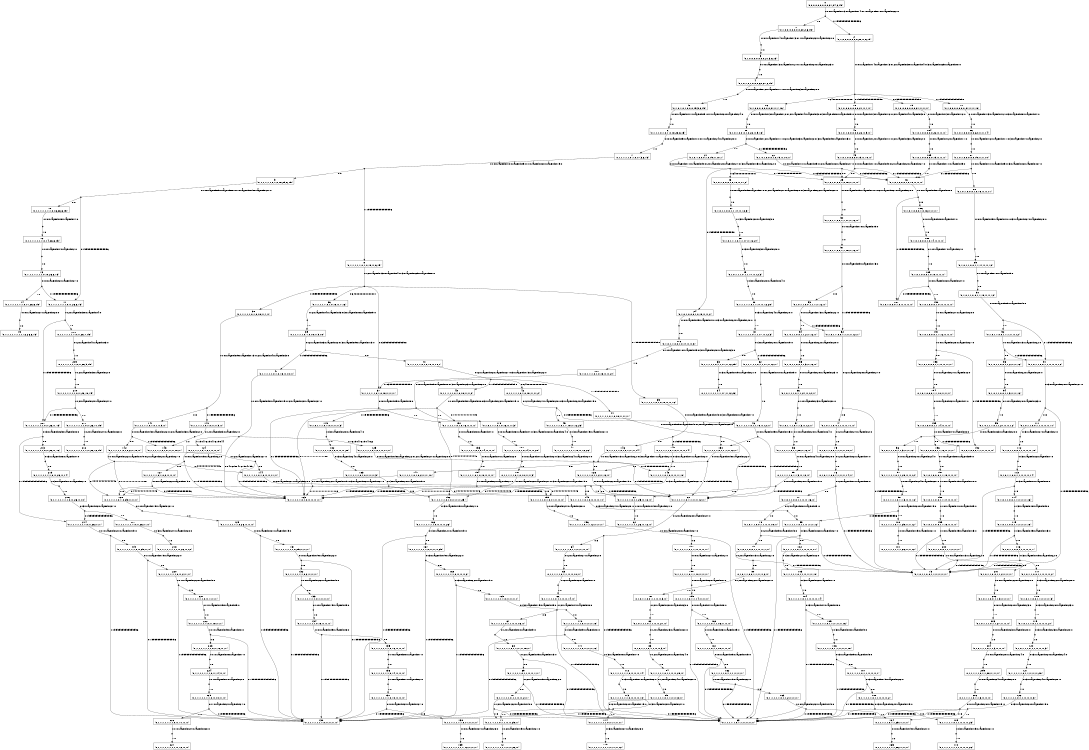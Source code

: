 digraph MDP {
size="8,5"
node [shape=box];
0 -> n0_0 [ arrowhead=none,label="0:r0_WayPoint13_WayPoint14.0r1_WayPoint18_WayPoint22.0" ];
n0_0 [ shape=point,width=0.1,height=0.1,label="" ];
n0_0 -> 1 [ label="0.8" ];
n0_0 -> 2 [ label="0.19999999999999996" ];
1 -> n1_0 [ arrowhead=none,label="0:r0_WayPoint14_WayPoint13.0r1_WayPoint22_WayPoint20.0" ];
n1_0 [ shape=point,width=0.1,height=0.1,label="" ];
n1_0 -> 3 [ label="1.0" ];
2 -> n2_0 [ arrowhead=none,label="0:r0_WayPoint14_WayPoint13.0r2_WayPoint30_WayPoint4.0r3_WayPoint25_WayPoint8.0" ];
n2_0 [ shape=point,width=0.1,height=0.1,label="" ];
n2_0 -> 16 [ label="0.6400000000000001" ];
n2_0 -> 17 [ label="0.15999999999999998" ];
n2_0 -> 18 [ label="0.15999999999999998" ];
n2_0 -> 19 [ label="0.03999999999999998" ];
3 -> n3_0 [ arrowhead=none,label="0:r0_WayPoint13_WayPoint12.0r1_WayPoint20_WayPoint23.0" ];
n3_0 [ shape=point,width=0.1,height=0.1,label="" ];
n3_0 -> 4 [ label="1.0" ];
4 -> n4_0 [ arrowhead=none,label="0:r0_WayPoint12_WayPoint11.0r1_WayPoint23_WayPoint20.0" ];
n4_0 [ shape=point,width=0.1,height=0.1,label="" ];
n4_0 -> 5 [ label="1.0" ];
5 -> n5_0 [ arrowhead=none,label="0:r0_WayPoint11_WayPoint9.0r1_WayPoint20_WayPoint24.0" ];
n5_0 [ shape=point,width=0.1,height=0.1,label="" ];
n5_0 -> 6 [ label="1.0" ];
6 -> n6_0 [ arrowhead=none,label="0:r0_WayPoint9_WayPoint10.0r1_WayPoint24_WayPoint20.0" ];
n6_0 [ shape=point,width=0.1,height=0.1,label="" ];
n6_0 -> 7 [ label="1.0" ];
7 -> n7_0 [ arrowhead=none,label="0:r0_WayPoint10_WayPoint9.0r1_WayPoint20_WayPoint19.0" ];
n7_0 [ shape=point,width=0.1,height=0.1,label="" ];
n7_0 -> 8 [ label="0.19999999999999996" ];
n7_0 -> 9 [ label="0.8" ];
8 -> n8_0 [ arrowhead=none,label="0:r2_WayPoint30_WayPoint4.0r3_WayPoint25_WayPoint8.0" ];
n8_0 [ shape=point,width=0.1,height=0.1,label="" ];
n8_0 -> 35 [ label="0.15999999999999998" ];
n8_0 -> 36 [ label="0.6400000000000001" ];
n8_0 -> 37 [ label="0.03999999999999998" ];
n8_0 -> 38 [ label="0.15999999999999998" ];
9 -> n9_0 [ arrowhead=none,label="0:r0_WayPoint9_WayPoint8.0r1_WayPoint19_WayPoint21.0" ];
n9_0 [ shape=point,width=0.1,height=0.1,label="" ];
n9_0 -> 10 [ label="0.8" ];
n9_0 -> 11 [ label="0.19999999999999996" ];
10 -> n10_0 [ arrowhead=none,label="0:r0_WayPoint8_WayPoint7.0" ];
n10_0 [ shape=point,width=0.1,height=0.1,label="" ];
n10_0 -> 12 [ label="1.0" ];
11 -> n11_0 [ arrowhead=none,label="0:r2_WayPoint30_WayPoint4.0" ];
n11_0 [ shape=point,width=0.1,height=0.1,label="" ];
n11_0 -> 208 [ label="0.8" ];
n11_0 -> 207 [ label="0.19999999999999996" ];
12 -> n12_0 [ arrowhead=none,label="0:r0_WayPoint7_WayPoint2.0" ];
n12_0 [ shape=point,width=0.1,height=0.1,label="" ];
n12_0 -> 13 [ label="1.0" ];
13 -> n13_0 [ arrowhead=none,label="0:r0_WayPoint2_WayPoint27.0" ];
n13_0 [ shape=point,width=0.1,height=0.1,label="" ];
n13_0 -> 11 [ label="0.19999999999999996" ];
n13_0 -> 14 [ label="0.8" ];
14 -> n14_0 [ arrowhead=none,label="0:r0_WayPoint27_WayPoint28.0" ];
n14_0 [ shape=point,width=0.1,height=0.1,label="" ];
n14_0 -> 15 [ label="1.0" ];
16 -> n16_0 [ arrowhead=none,label="0:r0_WayPoint13_WayPoint12.0r2_WayPoint4_WayPoint3.0r3_WayPoint8_WayPoint9.0" ];
n16_0 [ shape=point,width=0.1,height=0.1,label="" ];
n16_0 -> 20 [ label="1.0" ];
17 -> n17_0 [ arrowhead=none,label="0:r0_WayPoint13_WayPoint12.0r3_WayPoint8_WayPoint7.0" ];
n17_0 [ shape=point,width=0.1,height=0.1,label="" ];
n17_0 -> 86 [ label="1.0" ];
18 -> n18_0 [ arrowhead=none,label="0:r0_WayPoint13_WayPoint12.0r2_WayPoint4_WayPoint3.0" ];
n18_0 [ shape=point,width=0.1,height=0.1,label="" ];
n18_0 -> 48 [ label="1.0" ];
19 -> n19_0 [ arrowhead=none,label="0:r0_WayPoint13_WayPoint12.0" ];
n19_0 [ shape=point,width=0.1,height=0.1,label="" ];
n19_0 -> 184 [ label="1.0" ];
20 -> n20_0 [ arrowhead=none,label="0:r0_WayPoint12_WayPoint11.0r2_WayPoint3_WayPoint2.0r3_WayPoint9_WayPoint15.0" ];
n20_0 [ shape=point,width=0.1,height=0.1,label="" ];
n20_0 -> 21 [ label="0.8" ];
n20_0 -> 22 [ label="0.19999999999999996" ];
21 -> n21_0 [ arrowhead=none,label="0:r0_WayPoint11_WayPoint9.0r2_WayPoint2_WayPoint27.0r3_WayPoint15_WayPoint22.0" ];
n21_0 [ shape=point,width=0.1,height=0.1,label="" ];
n21_0 -> 23 [ label="0.6400000000000001" ];
n21_0 -> 24 [ label="0.15999999999999998" ];
n21_0 -> 25 [ label="0.15999999999999998" ];
n21_0 -> 26 [ label="0.03999999999999998" ];
22 -> n22_0 [ arrowhead=none,label="0:r0_WayPoint11_WayPoint9.0r2_WayPoint2_WayPoint27.0" ];
n22_0 [ shape=point,width=0.1,height=0.1,label="" ];
n22_0 -> 25 [ label="0.8" ];
n22_0 -> 26 [ label="0.19999999999999996" ];
23 -> n23_0 [ arrowhead=none,label="0:r0_WayPoint9_WayPoint10.0r2_WayPoint27_WayPoint28.0r3_WayPoint22_WayPoint20.0" ];
n23_0 [ shape=point,width=0.1,height=0.1,label="" ];
n23_0 -> 27 [ label="1.0" ];
24 -> n24_0 [ arrowhead=none,label="0:r0_WayPoint9_WayPoint10.0r3_WayPoint22_WayPoint20.0" ];
n24_0 [ shape=point,width=0.1,height=0.1,label="" ];
n24_0 -> 176 [ label="1.0" ];
25 -> n25_0 [ arrowhead=none,label="0:r0_WayPoint9_WayPoint10.0r2_WayPoint27_WayPoint28.0" ];
n25_0 [ shape=point,width=0.1,height=0.1,label="" ];
n25_0 -> 50 [ label="1.0" ];
26 -> n26_0 [ arrowhead=none,label="0:r0_WayPoint9_WayPoint8.0" ];
n26_0 [ shape=point,width=0.1,height=0.1,label="" ];
n26_0 -> 186 [ label="0.8" ];
n26_0 -> 187 [ label="0.19999999999999996" ];
27 -> n27_0 [ arrowhead=none,label="0:r3_WayPoint20_WayPoint23.0" ];
n27_0 [ shape=point,width=0.1,height=0.1,label="" ];
n27_0 -> 28 [ label="1.0" ];
28 -> n28_0 [ arrowhead=none,label="0:r3_WayPoint23_WayPoint20.0" ];
n28_0 [ shape=point,width=0.1,height=0.1,label="" ];
n28_0 -> 29 [ label="1.0" ];
29 -> n29_0 [ arrowhead=none,label="0:r3_WayPoint20_WayPoint24.0" ];
n29_0 [ shape=point,width=0.1,height=0.1,label="" ];
n29_0 -> 30 [ label="1.0" ];
30 -> n30_0 [ arrowhead=none,label="0:r3_WayPoint24_WayPoint20.0" ];
n30_0 [ shape=point,width=0.1,height=0.1,label="" ];
n30_0 -> 31 [ label="1.0" ];
31 -> n31_0 [ arrowhead=none,label="0:r3_WayPoint20_WayPoint19.0" ];
n31_0 [ shape=point,width=0.1,height=0.1,label="" ];
n31_0 -> 32 [ label="0.19999999999999996" ];
n31_0 -> 33 [ label="0.8" ];
32 -> n32_0 [ arrowhead=none,label="0:r0_WayPoint10_WayPoint9.0" ];
n32_0 [ shape=point,width=0.1,height=0.1,label="" ];
n32_0 -> 46 [ label="1.0" ];
33 -> n33_0 [ arrowhead=none,label="0:r3_WayPoint19_WayPoint21.0" ];
n33_0 [ shape=point,width=0.1,height=0.1,label="" ];
n33_0 -> 34 [ label="1.0" ];
35 -> n35_0 [ arrowhead=none,label="0:r0_WayPoint9_WayPoint15.0r3_WayPoint8_WayPoint7.0" ];
n35_0 [ shape=point,width=0.1,height=0.1,label="" ];
n35_0 -> 145 [ label="0.19999999999999996" ];
n35_0 -> 146 [ label="0.8" ];
36 -> n36_0 [ arrowhead=none,label="0:r2_WayPoint4_WayPoint3.0r3_WayPoint8_WayPoint9.0" ];
n36_0 [ shape=point,width=0.1,height=0.1,label="" ];
n36_0 -> 39 [ label="1.0" ];
37 -> n37_0 [ arrowhead=none,label="0:r0_WayPoint9_WayPoint8.0" ];
n37_0 [ shape=point,width=0.1,height=0.1,label="" ];
n37_0 -> 151 [ label="0.8" ];
n37_0 -> 123 [ label="0.19999999999999996" ];
38 -> n38_0 [ arrowhead=none,label="0:r0_WayPoint9_WayPoint15.0r2_WayPoint4_WayPoint3.0" ];
n38_0 [ shape=point,width=0.1,height=0.1,label="" ];
n38_0 -> 140 [ label="0.19999999999999996" ];
n38_0 -> 141 [ label="0.8" ];
39 -> n39_0 [ arrowhead=none,label="0:r2_WayPoint3_WayPoint2.0r3_WayPoint9_WayPoint15.0" ];
n39_0 [ shape=point,width=0.1,height=0.1,label="" ];
n39_0 -> 40 [ label="0.8" ];
n39_0 -> 41 [ label="0.19999999999999996" ];
40 -> n40_0 [ arrowhead=none,label="0:r2_WayPoint2_WayPoint27.0r3_WayPoint15_WayPoint22.0" ];
n40_0 [ shape=point,width=0.1,height=0.1,label="" ];
n40_0 -> 37 [ label="0.03999999999999998" ];
n40_0 -> 42 [ label="0.6400000000000001" ];
n40_0 -> 43 [ label="0.15999999999999998" ];
n40_0 -> 44 [ label="0.15999999999999998" ];
41 -> n41_0 [ arrowhead=none,label="0:r0_WayPoint9_WayPoint15.0r2_WayPoint2_WayPoint27.0" ];
n41_0 [ shape=point,width=0.1,height=0.1,label="" ];
n41_0 -> 123 [ label="0.04761904761904759" ];
n41_0 -> 124 [ label="0.19047619047619044" ];
n41_0 -> 125 [ label="0.761904761904762" ];
42 -> n42_0 [ arrowhead=none,label="0:r2_WayPoint27_WayPoint28.0r3_WayPoint22_WayPoint19.0" ];
n42_0 [ shape=point,width=0.1,height=0.1,label="" ];
n42_0 -> 45 [ label="0.8" ];
n42_0 -> 46 [ label="0.19999999999999996" ];
43 -> n43_0 [ arrowhead=none,label="0:r0_WayPoint9_WayPoint8.0r3_WayPoint22_WayPoint19.0" ];
n43_0 [ shape=point,width=0.1,height=0.1,label="" ];
n43_0 -> 151 [ label="0.4444444444444445" ];
n43_0 -> 152 [ label="0.4444444444444445" ];
n43_0 -> 123 [ label="0.11111111111111108" ];
44 -> n44_0 [ arrowhead=none,label="0:r0_WayPoint9_WayPoint15.0r2_WayPoint27_WayPoint28.0" ];
n44_0 [ shape=point,width=0.1,height=0.1,label="" ];
n44_0 -> 150 [ label="0.8" ];
n44_0 -> 60 [ label="0.19999999999999996" ];
45 -> n45_0 [ arrowhead=none,label="0:r3_WayPoint19_WayPoint21.0" ];
n45_0 [ shape=point,width=0.1,height=0.1,label="" ];
n45_0 -> 47 [ label="1.0" ];
46 -> n46_0 [ arrowhead=none,label="0:r0_WayPoint9_WayPoint15.0" ];
n46_0 [ shape=point,width=0.1,height=0.1,label="" ];
n46_0 -> 150 [ label="0.8" ];
n46_0 -> 60 [ label="0.19999999999999996" ];
48 -> n48_0 [ arrowhead=none,label="0:r0_WayPoint12_WayPoint11.0r2_WayPoint3_WayPoint2.0" ];
n48_0 [ shape=point,width=0.1,height=0.1,label="" ];
n48_0 -> 49 [ label="1.0" ];
49 -> n49_0 [ arrowhead=none,label="0:r0_WayPoint11_WayPoint9.0r2_WayPoint2_WayPoint27.0" ];
n49_0 [ shape=point,width=0.1,height=0.1,label="" ];
n49_0 -> 25 [ label="0.8" ];
n49_0 -> 26 [ label="0.19999999999999996" ];
50 -> n50_0 [ arrowhead=none,label="0:r0_WayPoint10_WayPoint9.0" ];
n50_0 [ shape=point,width=0.1,height=0.1,label="" ];
n50_0 -> 51 [ label="1.0" ];
51 -> n51_0 [ arrowhead=none,label="0:r0_WayPoint9_WayPoint15.0" ];
n51_0 [ shape=point,width=0.1,height=0.1,label="" ];
n51_0 -> 52 [ label="0.19999999999999996" ];
n51_0 -> 53 [ label="0.8" ];
52 -> n52_0 [ arrowhead=none,label="0:r2_WayPoint28_WayPoint27.0" ];
n52_0 [ shape=point,width=0.1,height=0.1,label="" ];
n52_0 -> 73 [ label="0.19999999999999996" ];
n52_0 -> 74 [ label="0.8" ];
53 -> n53_0 [ arrowhead=none,label="0:r0_WayPoint15_WayPoint22.0" ];
n53_0 [ shape=point,width=0.1,height=0.1,label="" ];
n53_0 -> 52 [ label="0.19999999999999996" ];
n53_0 -> 54 [ label="0.8" ];
54 -> n54_0 [ arrowhead=none,label="0:r0_WayPoint22_WayPoint20.0" ];
n54_0 [ shape=point,width=0.1,height=0.1,label="" ];
n54_0 -> 55 [ label="1.0" ];
55 -> n55_0 [ arrowhead=none,label="0:r0_WayPoint20_WayPoint23.0" ];
n55_0 [ shape=point,width=0.1,height=0.1,label="" ];
n55_0 -> 56 [ label="1.0" ];
56 -> n56_0 [ arrowhead=none,label="0:r0_WayPoint23_WayPoint20.0" ];
n56_0 [ shape=point,width=0.1,height=0.1,label="" ];
n56_0 -> 57 [ label="1.0" ];
57 -> n57_0 [ arrowhead=none,label="0:r0_WayPoint20_WayPoint24.0" ];
n57_0 [ shape=point,width=0.1,height=0.1,label="" ];
n57_0 -> 58 [ label="1.0" ];
58 -> n58_0 [ arrowhead=none,label="0:r0_WayPoint24_WayPoint20.0" ];
n58_0 [ shape=point,width=0.1,height=0.1,label="" ];
n58_0 -> 59 [ label="1.0" ];
59 -> n59_0 [ arrowhead=none,label="0:r0_WayPoint20_WayPoint19.0" ];
n59_0 [ shape=point,width=0.1,height=0.1,label="" ];
n59_0 -> 60 [ label="0.19999999999999996" ];
n59_0 -> 61 [ label="0.8" ];
60 -> n60_0 [ arrowhead=none,label="0:r2_WayPoint28_WayPoint27.0" ];
n60_0 [ shape=point,width=0.1,height=0.1,label="" ];
n60_0 -> 64 [ label="0.8" ];
n60_0 -> 63 [ label="0.19999999999999996" ];
61 -> n61_0 [ arrowhead=none,label="0:r0_WayPoint19_WayPoint21.0" ];
n61_0 [ shape=point,width=0.1,height=0.1,label="" ];
n61_0 -> 62 [ label="1.0" ];
64 -> n64_0 [ arrowhead=none,label="0:r2_WayPoint27_WayPoint2.0" ];
n64_0 [ shape=point,width=0.1,height=0.1,label="" ];
n64_0 -> 65 [ label="1.0" ];
65 -> n65_0 [ arrowhead=none,label="0:r2_WayPoint2_WayPoint7.0" ];
n65_0 [ shape=point,width=0.1,height=0.1,label="" ];
n65_0 -> 66 [ label="1.0" ];
66 -> n66_0 [ arrowhead=none,label="0:r2_WayPoint7_WayPoint8.0" ];
n66_0 [ shape=point,width=0.1,height=0.1,label="" ];
n66_0 -> 67 [ label="0.8" ];
n66_0 -> 63 [ label="0.19999999999999996" ];
67 -> n67_0 [ arrowhead=none,label="0:r2_WayPoint8_WayPoint9.0" ];
n67_0 [ shape=point,width=0.1,height=0.1,label="" ];
n67_0 -> 68 [ label="1.0" ];
68 -> n68_0 [ arrowhead=none,label="0:r2_WayPoint9_WayPoint15.0" ];
n68_0 [ shape=point,width=0.1,height=0.1,label="" ];
n68_0 -> 69 [ label="0.8" ];
n68_0 -> 63 [ label="0.19999999999999996" ];
69 -> n69_0 [ arrowhead=none,label="0:r2_WayPoint15_WayPoint22.0" ];
n69_0 [ shape=point,width=0.1,height=0.1,label="" ];
n69_0 -> 70 [ label="0.8" ];
n69_0 -> 63 [ label="0.19999999999999996" ];
70 -> n70_0 [ arrowhead=none,label="0:r2_WayPoint22_WayPoint19.0" ];
n70_0 [ shape=point,width=0.1,height=0.1,label="" ];
n70_0 -> 71 [ label="0.8" ];
n70_0 -> 63 [ label="0.19999999999999996" ];
71 -> n71_0 [ arrowhead=none,label="0:r2_WayPoint19_WayPoint21.0" ];
n71_0 [ shape=point,width=0.1,height=0.1,label="" ];
n71_0 -> 72 [ label="1.0" ];
74 -> n74_0 [ arrowhead=none,label="0:r2_WayPoint27_WayPoint2.0" ];
n74_0 [ shape=point,width=0.1,height=0.1,label="" ];
n74_0 -> 75 [ label="1.0" ];
75 -> n75_0 [ arrowhead=none,label="0:r2_WayPoint2_WayPoint7.0" ];
n75_0 [ shape=point,width=0.1,height=0.1,label="" ];
n75_0 -> 76 [ label="1.0" ];
76 -> n76_0 [ arrowhead=none,label="0:r2_WayPoint7_WayPoint8.0" ];
n76_0 [ shape=point,width=0.1,height=0.1,label="" ];
n76_0 -> 73 [ label="0.19999999999999996" ];
n76_0 -> 77 [ label="0.8" ];
77 -> n77_0 [ arrowhead=none,label="0:r2_WayPoint8_WayPoint9.0" ];
n77_0 [ shape=point,width=0.1,height=0.1,label="" ];
n77_0 -> 78 [ label="1.0" ];
78 -> n78_0 [ arrowhead=none,label="0:r2_WayPoint9_WayPoint15.0" ];
n78_0 [ shape=point,width=0.1,height=0.1,label="" ];
n78_0 -> 73 [ label="0.19999999999999996" ];
n78_0 -> 79 [ label="0.8" ];
79 -> n79_0 [ arrowhead=none,label="0:r2_WayPoint15_WayPoint22.0" ];
n79_0 [ shape=point,width=0.1,height=0.1,label="" ];
n79_0 -> 80 [ label="0.8" ];
n79_0 -> 73 [ label="0.19999999999999996" ];
80 -> n80_0 [ arrowhead=none,label="0:r2_WayPoint22_WayPoint20.0" ];
n80_0 [ shape=point,width=0.1,height=0.1,label="" ];
n80_0 -> 81 [ label="1.0" ];
81 -> n81_0 [ arrowhead=none,label="0:r2_WayPoint20_WayPoint23.0" ];
n81_0 [ shape=point,width=0.1,height=0.1,label="" ];
n81_0 -> 82 [ label="1.0" ];
82 -> n82_0 [ arrowhead=none,label="0:r2_WayPoint23_WayPoint20.0" ];
n82_0 [ shape=point,width=0.1,height=0.1,label="" ];
n82_0 -> 83 [ label="1.0" ];
83 -> n83_0 [ arrowhead=none,label="0:r2_WayPoint20_WayPoint24.0" ];
n83_0 [ shape=point,width=0.1,height=0.1,label="" ];
n83_0 -> 84 [ label="1.0" ];
84 -> n84_0 [ arrowhead=none,label="0:r2_WayPoint24_WayPoint20.0" ];
n84_0 [ shape=point,width=0.1,height=0.1,label="" ];
n84_0 -> 85 [ label="1.0" ];
85 -> n85_0 [ arrowhead=none,label="0:r2_WayPoint20_WayPoint19.0" ];
n85_0 [ shape=point,width=0.1,height=0.1,label="" ];
n85_0 -> 71 [ label="0.8" ];
n85_0 -> 63 [ label="0.19999999999999996" ];
86 -> n86_0 [ arrowhead=none,label="0:r0_WayPoint12_WayPoint11.0r3_WayPoint7_WayPoint2.0" ];
n86_0 [ shape=point,width=0.1,height=0.1,label="" ];
n86_0 -> 87 [ label="1.0" ];
87 -> n87_0 [ arrowhead=none,label="0:r0_WayPoint11_WayPoint9.0r3_WayPoint2_WayPoint27.0" ];
n87_0 [ shape=point,width=0.1,height=0.1,label="" ];
n87_0 -> 88 [ label="0.8" ];
n87_0 -> 26 [ label="0.19999999999999996" ];
88 -> n88_0 [ arrowhead=none,label="0:r0_WayPoint9_WayPoint10.0r3_WayPoint27_WayPoint28.0" ];
n88_0 [ shape=point,width=0.1,height=0.1,label="" ];
n88_0 -> 89 [ label="1.0" ];
89 -> n89_0 [ arrowhead=none,label="0:r0_WayPoint10_WayPoint9.0" ];
n89_0 [ shape=point,width=0.1,height=0.1,label="" ];
n89_0 -> 90 [ label="1.0" ];
90 -> n90_0 [ arrowhead=none,label="0:r0_WayPoint9_WayPoint15.0" ];
n90_0 [ shape=point,width=0.1,height=0.1,label="" ];
n90_0 -> 91 [ label="0.19999999999999996" ];
n90_0 -> 92 [ label="0.8" ];
91 -> n91_0 [ arrowhead=none,label="0:r3_WayPoint28_WayPoint27.0" ];
n91_0 [ shape=point,width=0.1,height=0.1,label="" ];
n91_0 -> 73 [ label="0.19999999999999996" ];
n91_0 -> 111 [ label="0.8" ];
92 -> n92_0 [ arrowhead=none,label="0:r0_WayPoint15_WayPoint22.0" ];
n92_0 [ shape=point,width=0.1,height=0.1,label="" ];
n92_0 -> 91 [ label="0.19999999999999996" ];
n92_0 -> 93 [ label="0.8" ];
93 -> n93_0 [ arrowhead=none,label="0:r0_WayPoint22_WayPoint20.0" ];
n93_0 [ shape=point,width=0.1,height=0.1,label="" ];
n93_0 -> 94 [ label="1.0" ];
94 -> n94_0 [ arrowhead=none,label="0:r0_WayPoint20_WayPoint23.0" ];
n94_0 [ shape=point,width=0.1,height=0.1,label="" ];
n94_0 -> 95 [ label="1.0" ];
95 -> n95_0 [ arrowhead=none,label="0:r0_WayPoint23_WayPoint20.0" ];
n95_0 [ shape=point,width=0.1,height=0.1,label="" ];
n95_0 -> 96 [ label="1.0" ];
96 -> n96_0 [ arrowhead=none,label="0:r0_WayPoint20_WayPoint24.0" ];
n96_0 [ shape=point,width=0.1,height=0.1,label="" ];
n96_0 -> 97 [ label="1.0" ];
97 -> n97_0 [ arrowhead=none,label="0:r0_WayPoint24_WayPoint20.0" ];
n97_0 [ shape=point,width=0.1,height=0.1,label="" ];
n97_0 -> 98 [ label="1.0" ];
98 -> n98_0 [ arrowhead=none,label="0:r0_WayPoint20_WayPoint19.0" ];
n98_0 [ shape=point,width=0.1,height=0.1,label="" ];
n98_0 -> 99 [ label="0.19999999999999996" ];
n98_0 -> 100 [ label="0.8" ];
99 -> n99_0 [ arrowhead=none,label="0:r3_WayPoint28_WayPoint27.0" ];
n99_0 [ shape=point,width=0.1,height=0.1,label="" ];
n99_0 -> 102 [ label="0.8" ];
n99_0 -> 63 [ label="0.19999999999999996" ];
100 -> n100_0 [ arrowhead=none,label="0:r0_WayPoint19_WayPoint21.0" ];
n100_0 [ shape=point,width=0.1,height=0.1,label="" ];
n100_0 -> 101 [ label="1.0" ];
102 -> n102_0 [ arrowhead=none,label="0:r3_WayPoint27_WayPoint2.0" ];
n102_0 [ shape=point,width=0.1,height=0.1,label="" ];
n102_0 -> 103 [ label="1.0" ];
103 -> n103_0 [ arrowhead=none,label="0:r3_WayPoint2_WayPoint7.0" ];
n103_0 [ shape=point,width=0.1,height=0.1,label="" ];
n103_0 -> 104 [ label="1.0" ];
104 -> n104_0 [ arrowhead=none,label="0:r3_WayPoint7_WayPoint8.0" ];
n104_0 [ shape=point,width=0.1,height=0.1,label="" ];
n104_0 -> 105 [ label="0.8" ];
n104_0 -> 63 [ label="0.19999999999999996" ];
105 -> n105_0 [ arrowhead=none,label="0:r3_WayPoint8_WayPoint9.0" ];
n105_0 [ shape=point,width=0.1,height=0.1,label="" ];
n105_0 -> 106 [ label="1.0" ];
106 -> n106_0 [ arrowhead=none,label="0:r3_WayPoint9_WayPoint15.0" ];
n106_0 [ shape=point,width=0.1,height=0.1,label="" ];
n106_0 -> 107 [ label="0.8" ];
n106_0 -> 63 [ label="0.19999999999999996" ];
107 -> n107_0 [ arrowhead=none,label="0:r3_WayPoint15_WayPoint22.0" ];
n107_0 [ shape=point,width=0.1,height=0.1,label="" ];
n107_0 -> 108 [ label="0.8" ];
n107_0 -> 63 [ label="0.19999999999999996" ];
108 -> n108_0 [ arrowhead=none,label="0:r3_WayPoint22_WayPoint19.0" ];
n108_0 [ shape=point,width=0.1,height=0.1,label="" ];
n108_0 -> 109 [ label="0.8" ];
n108_0 -> 63 [ label="0.19999999999999996" ];
109 -> n109_0 [ arrowhead=none,label="0:r3_WayPoint19_WayPoint21.0" ];
n109_0 [ shape=point,width=0.1,height=0.1,label="" ];
n109_0 -> 110 [ label="1.0" ];
111 -> n111_0 [ arrowhead=none,label="0:r3_WayPoint27_WayPoint2.0" ];
n111_0 [ shape=point,width=0.1,height=0.1,label="" ];
n111_0 -> 112 [ label="1.0" ];
112 -> n112_0 [ arrowhead=none,label="0:r3_WayPoint2_WayPoint7.0" ];
n112_0 [ shape=point,width=0.1,height=0.1,label="" ];
n112_0 -> 113 [ label="1.0" ];
113 -> n113_0 [ arrowhead=none,label="0:r3_WayPoint7_WayPoint8.0" ];
n113_0 [ shape=point,width=0.1,height=0.1,label="" ];
n113_0 -> 114 [ label="0.8" ];
n113_0 -> 73 [ label="0.19999999999999996" ];
114 -> n114_0 [ arrowhead=none,label="0:r3_WayPoint8_WayPoint9.0" ];
n114_0 [ shape=point,width=0.1,height=0.1,label="" ];
n114_0 -> 115 [ label="1.0" ];
115 -> n115_0 [ arrowhead=none,label="0:r3_WayPoint9_WayPoint15.0" ];
n115_0 [ shape=point,width=0.1,height=0.1,label="" ];
n115_0 -> 116 [ label="0.8" ];
n115_0 -> 73 [ label="0.19999999999999996" ];
116 -> n116_0 [ arrowhead=none,label="0:r3_WayPoint15_WayPoint22.0" ];
n116_0 [ shape=point,width=0.1,height=0.1,label="" ];
n116_0 -> 117 [ label="0.8" ];
n116_0 -> 73 [ label="0.19999999999999996" ];
117 -> n117_0 [ arrowhead=none,label="0:r3_WayPoint22_WayPoint20.0" ];
n117_0 [ shape=point,width=0.1,height=0.1,label="" ];
n117_0 -> 118 [ label="1.0" ];
118 -> n118_0 [ arrowhead=none,label="0:r3_WayPoint20_WayPoint23.0" ];
n118_0 [ shape=point,width=0.1,height=0.1,label="" ];
n118_0 -> 119 [ label="1.0" ];
119 -> n119_0 [ arrowhead=none,label="0:r3_WayPoint23_WayPoint20.0" ];
n119_0 [ shape=point,width=0.1,height=0.1,label="" ];
n119_0 -> 120 [ label="1.0" ];
120 -> n120_0 [ arrowhead=none,label="0:r3_WayPoint20_WayPoint24.0" ];
n120_0 [ shape=point,width=0.1,height=0.1,label="" ];
n120_0 -> 121 [ label="1.0" ];
121 -> n121_0 [ arrowhead=none,label="0:r3_WayPoint24_WayPoint20.0" ];
n121_0 [ shape=point,width=0.1,height=0.1,label="" ];
n121_0 -> 122 [ label="1.0" ];
122 -> n122_0 [ arrowhead=none,label="0:r3_WayPoint20_WayPoint19.0" ];
n122_0 [ shape=point,width=0.1,height=0.1,label="" ];
n122_0 -> 109 [ label="0.8" ];
n122_0 -> 63 [ label="0.19999999999999996" ];
124 -> n124_0 [ arrowhead=none,label="0:r0_WayPoint15_WayPoint22.0" ];
n124_0 [ shape=point,width=0.1,height=0.1,label="" ];
n124_0 -> 123 [ label="0.19999999999999996" ];
n124_0 -> 127 [ label="0.8" ];
125 -> n125_0 [ arrowhead=none,label="0:r0_WayPoint15_WayPoint22.0r2_WayPoint27_WayPoint28.0" ];
n125_0 [ shape=point,width=0.1,height=0.1,label="" ];
n125_0 -> 60 [ label="0.19999999999999996" ];
n125_0 -> 126 [ label="0.8" ];
126 -> n126_0 [ arrowhead=none,label="0:r0_WayPoint22_WayPoint19.0" ];
n126_0 [ shape=point,width=0.1,height=0.1,label="" ];
n126_0 -> 60 [ label="0.19999999999999996" ];
n126_0 -> 61 [ label="0.8" ];
127 -> n127_0 [ arrowhead=none,label="0:r0_WayPoint22_WayPoint19.0" ];
n127_0 [ shape=point,width=0.1,height=0.1,label="" ];
n127_0 -> 128 [ label="0.8" ];
n127_0 -> 123 [ label="0.19999999999999996" ];
128 -> n128_0 [ arrowhead=none,label="0:r0_WayPoint19_WayPoint21.0" ];
n128_0 [ shape=point,width=0.1,height=0.1,label="" ];
n128_0 -> 129 [ label="1.0" ];
129 -> n129_0 [ arrowhead=none,label="0:r0_WayPoint21_WayPoint19.0" ];
n129_0 [ shape=point,width=0.1,height=0.1,label="" ];
n129_0 -> 130 [ label="0.19999999999999996" ];
n129_0 -> 131 [ label="0.8" ];
131 -> n131_0 [ arrowhead=none,label="0:r0_WayPoint19_WayPoint22.0" ];
n131_0 [ shape=point,width=0.1,height=0.1,label="" ];
n131_0 -> 130 [ label="0.19999999999999996" ];
n131_0 -> 132 [ label="0.8" ];
132 -> n132_0 [ arrowhead=none,label="0:r0_WayPoint22_WayPoint15.0" ];
n132_0 [ shape=point,width=0.1,height=0.1,label="" ];
n132_0 -> 130 [ label="0.19999999999999996" ];
n132_0 -> 133 [ label="0.8" ];
133 -> n133_0 [ arrowhead=none,label="0:r0_WayPoint15_WayPoint9.0" ];
n133_0 [ shape=point,width=0.1,height=0.1,label="" ];
n133_0 -> 134 [ label="1.0" ];
134 -> n134_0 [ arrowhead=none,label="0:r0_WayPoint9_WayPoint8.0" ];
n134_0 [ shape=point,width=0.1,height=0.1,label="" ];
n134_0 -> 130 [ label="0.19999999999999996" ];
n134_0 -> 135 [ label="0.8" ];
135 -> n135_0 [ arrowhead=none,label="0:r0_WayPoint8_WayPoint7.0" ];
n135_0 [ shape=point,width=0.1,height=0.1,label="" ];
n135_0 -> 136 [ label="1.0" ];
136 -> n136_0 [ arrowhead=none,label="0:r0_WayPoint7_WayPoint2.0" ];
n136_0 [ shape=point,width=0.1,height=0.1,label="" ];
n136_0 -> 137 [ label="1.0" ];
137 -> n137_0 [ arrowhead=none,label="0:r0_WayPoint2_WayPoint27.0" ];
n137_0 [ shape=point,width=0.1,height=0.1,label="" ];
n137_0 -> 130 [ label="0.19999999999999996" ];
n137_0 -> 138 [ label="0.8" ];
138 -> n138_0 [ arrowhead=none,label="0:r0_WayPoint27_WayPoint28.0" ];
n138_0 [ shape=point,width=0.1,height=0.1,label="" ];
n138_0 -> 139 [ label="1.0" ];
140 -> n140_0 [ arrowhead=none,label="0:r2_WayPoint3_WayPoint2.0" ];
n140_0 [ shape=point,width=0.1,height=0.1,label="" ];
n140_0 -> 143 [ label="1.0" ];
141 -> n141_0 [ arrowhead=none,label="0:r0_WayPoint15_WayPoint22.0r2_WayPoint3_WayPoint2.0" ];
n141_0 [ shape=point,width=0.1,height=0.1,label="" ];
n141_0 -> 142 [ label="0.8" ];
n141_0 -> 143 [ label="0.19999999999999996" ];
142 -> n142_0 [ arrowhead=none,label="0:r0_WayPoint22_WayPoint19.0r2_WayPoint2_WayPoint27.0" ];
n142_0 [ shape=point,width=0.1,height=0.1,label="" ];
n142_0 -> 128 [ label="0.4444444444444445" ];
n142_0 -> 144 [ label="0.4444444444444445" ];
n142_0 -> 123 [ label="0.11111111111111108" ];
143 -> n143_0 [ arrowhead=none,label="0:r2_WayPoint2_WayPoint27.0" ];
n143_0 [ shape=point,width=0.1,height=0.1,label="" ];
n143_0 -> 144 [ label="0.8" ];
n143_0 -> 123 [ label="0.19999999999999996" ];
144 -> n144_0 [ arrowhead=none,label="0:r2_WayPoint27_WayPoint28.0" ];
n144_0 [ shape=point,width=0.1,height=0.1,label="" ];
n144_0 -> 60 [ label="1.0" ];
145 -> n145_0 [ arrowhead=none,label="0:r3_WayPoint7_WayPoint2.0" ];
n145_0 [ shape=point,width=0.1,height=0.1,label="" ];
n145_0 -> 148 [ label="1.0" ];
146 -> n146_0 [ arrowhead=none,label="0:r0_WayPoint15_WayPoint22.0r3_WayPoint7_WayPoint2.0" ];
n146_0 [ shape=point,width=0.1,height=0.1,label="" ];
n146_0 -> 147 [ label="0.8" ];
n146_0 -> 148 [ label="0.19999999999999996" ];
147 -> n147_0 [ arrowhead=none,label="0:r0_WayPoint22_WayPoint19.0r3_WayPoint2_WayPoint27.0" ];
n147_0 [ shape=point,width=0.1,height=0.1,label="" ];
n147_0 -> 128 [ label="0.4444444444444445" ];
n147_0 -> 149 [ label="0.4444444444444445" ];
n147_0 -> 123 [ label="0.11111111111111108" ];
148 -> n148_0 [ arrowhead=none,label="0:r3_WayPoint2_WayPoint27.0" ];
n148_0 [ shape=point,width=0.1,height=0.1,label="" ];
n148_0 -> 149 [ label="0.8" ];
n148_0 -> 123 [ label="0.19999999999999996" ];
149 -> n149_0 [ arrowhead=none,label="0:r3_WayPoint27_WayPoint28.0" ];
n149_0 [ shape=point,width=0.1,height=0.1,label="" ];
n149_0 -> 99 [ label="1.0" ];
150 -> n150_0 [ arrowhead=none,label="0:r0_WayPoint15_WayPoint22.0" ];
n150_0 [ shape=point,width=0.1,height=0.1,label="" ];
n150_0 -> 60 [ label="0.19999999999999996" ];
n150_0 -> 126 [ label="0.8" ];
151 -> n151_0 [ arrowhead=none,label="0:r0_WayPoint8_WayPoint7.0" ];
n151_0 [ shape=point,width=0.1,height=0.1,label="" ];
n151_0 -> 153 [ label="1.0" ];
152 -> n152_0 [ arrowhead=none,label="0:r3_WayPoint19_WayPoint21.0" ];
n152_0 [ shape=point,width=0.1,height=0.1,label="" ];
n152_0 -> 166 [ label="1.0" ];
153 -> n153_0 [ arrowhead=none,label="0:r0_WayPoint7_WayPoint2.0" ];
n153_0 [ shape=point,width=0.1,height=0.1,label="" ];
n153_0 -> 154 [ label="1.0" ];
154 -> n154_0 [ arrowhead=none,label="0:r0_WayPoint2_WayPoint27.0" ];
n154_0 [ shape=point,width=0.1,height=0.1,label="" ];
n154_0 -> 123 [ label="0.19999999999999996" ];
n154_0 -> 155 [ label="0.8" ];
155 -> n155_0 [ arrowhead=none,label="0:r0_WayPoint27_WayPoint28.0" ];
n155_0 [ shape=point,width=0.1,height=0.1,label="" ];
n155_0 -> 156 [ label="1.0" ];
156 -> n156_0 [ arrowhead=none,label="0:r0_WayPoint28_WayPoint27.0" ];
n156_0 [ shape=point,width=0.1,height=0.1,label="" ];
n156_0 -> 157 [ label="0.8" ];
n156_0 -> 63 [ label="0.19999999999999996" ];
157 -> n157_0 [ arrowhead=none,label="0:r0_WayPoint27_WayPoint2.0" ];
n157_0 [ shape=point,width=0.1,height=0.1,label="" ];
n157_0 -> 158 [ label="1.0" ];
158 -> n158_0 [ arrowhead=none,label="0:r0_WayPoint2_WayPoint7.0" ];
n158_0 [ shape=point,width=0.1,height=0.1,label="" ];
n158_0 -> 159 [ label="1.0" ];
159 -> n159_0 [ arrowhead=none,label="0:r0_WayPoint7_WayPoint8.0" ];
n159_0 [ shape=point,width=0.1,height=0.1,label="" ];
n159_0 -> 160 [ label="0.8" ];
n159_0 -> 63 [ label="0.19999999999999996" ];
160 -> n160_0 [ arrowhead=none,label="0:r0_WayPoint8_WayPoint9.0" ];
n160_0 [ shape=point,width=0.1,height=0.1,label="" ];
n160_0 -> 161 [ label="1.0" ];
161 -> n161_0 [ arrowhead=none,label="0:r0_WayPoint9_WayPoint15.0" ];
n161_0 [ shape=point,width=0.1,height=0.1,label="" ];
n161_0 -> 162 [ label="0.8" ];
n161_0 -> 63 [ label="0.19999999999999996" ];
162 -> n162_0 [ arrowhead=none,label="0:r0_WayPoint15_WayPoint22.0" ];
n162_0 [ shape=point,width=0.1,height=0.1,label="" ];
n162_0 -> 163 [ label="0.8" ];
n162_0 -> 63 [ label="0.19999999999999996" ];
163 -> n163_0 [ arrowhead=none,label="0:r0_WayPoint22_WayPoint19.0" ];
n163_0 [ shape=point,width=0.1,height=0.1,label="" ];
n163_0 -> 164 [ label="0.8" ];
n163_0 -> 63 [ label="0.19999999999999996" ];
164 -> n164_0 [ arrowhead=none,label="0:r0_WayPoint19_WayPoint21.0" ];
n164_0 [ shape=point,width=0.1,height=0.1,label="" ];
n164_0 -> 165 [ label="1.0" ];
166 -> n166_0 [ arrowhead=none,label="0:r3_WayPoint21_WayPoint19.0" ];
n166_0 [ shape=point,width=0.1,height=0.1,label="" ];
n166_0 -> 130 [ label="0.19999999999999996" ];
n166_0 -> 167 [ label="0.8" ];
167 -> n167_0 [ arrowhead=none,label="0:r3_WayPoint19_WayPoint22.0" ];
n167_0 [ shape=point,width=0.1,height=0.1,label="" ];
n167_0 -> 130 [ label="0.19999999999999996" ];
n167_0 -> 168 [ label="0.8" ];
168 -> n168_0 [ arrowhead=none,label="0:r3_WayPoint22_WayPoint15.0" ];
n168_0 [ shape=point,width=0.1,height=0.1,label="" ];
n168_0 -> 130 [ label="0.19999999999999996" ];
n168_0 -> 169 [ label="0.8" ];
169 -> n169_0 [ arrowhead=none,label="0:r3_WayPoint15_WayPoint9.0" ];
n169_0 [ shape=point,width=0.1,height=0.1,label="" ];
n169_0 -> 170 [ label="1.0" ];
170 -> n170_0 [ arrowhead=none,label="0:r3_WayPoint9_WayPoint8.0" ];
n170_0 [ shape=point,width=0.1,height=0.1,label="" ];
n170_0 -> 130 [ label="0.19999999999999996" ];
n170_0 -> 171 [ label="0.8" ];
171 -> n171_0 [ arrowhead=none,label="0:r3_WayPoint8_WayPoint7.0" ];
n171_0 [ shape=point,width=0.1,height=0.1,label="" ];
n171_0 -> 172 [ label="1.0" ];
172 -> n172_0 [ arrowhead=none,label="0:r3_WayPoint7_WayPoint2.0" ];
n172_0 [ shape=point,width=0.1,height=0.1,label="" ];
n172_0 -> 173 [ label="1.0" ];
173 -> n173_0 [ arrowhead=none,label="0:r3_WayPoint2_WayPoint27.0" ];
n173_0 [ shape=point,width=0.1,height=0.1,label="" ];
n173_0 -> 130 [ label="0.19999999999999996" ];
n173_0 -> 174 [ label="0.8" ];
174 -> n174_0 [ arrowhead=none,label="0:r3_WayPoint27_WayPoint28.0" ];
n174_0 [ shape=point,width=0.1,height=0.1,label="" ];
n174_0 -> 175 [ label="1.0" ];
176 -> n176_0 [ arrowhead=none,label="0:r0_WayPoint10_WayPoint9.0r3_WayPoint20_WayPoint23.0" ];
n176_0 [ shape=point,width=0.1,height=0.1,label="" ];
n176_0 -> 177 [ label="1.0" ];
177 -> n177_0 [ arrowhead=none,label="0:r0_WayPoint9_WayPoint8.0r3_WayPoint23_WayPoint20.0" ];
n177_0 [ shape=point,width=0.1,height=0.1,label="" ];
n177_0 -> 178 [ label="0.8" ];
n177_0 -> 179 [ label="0.19999999999999996" ];
178 -> n178_0 [ arrowhead=none,label="0:r0_WayPoint8_WayPoint7.0r3_WayPoint20_WayPoint24.0" ];
n178_0 [ shape=point,width=0.1,height=0.1,label="" ];
n178_0 -> 180 [ label="1.0" ];
179 -> n179_0 [ arrowhead=none,label="0:r3_WayPoint20_WayPoint24.0" ];
n179_0 [ shape=point,width=0.1,height=0.1,label="" ];
n179_0 -> 182 [ label="1.0" ];
180 -> n180_0 [ arrowhead=none,label="0:r0_WayPoint7_WayPoint2.0r3_WayPoint24_WayPoint20.0" ];
n180_0 [ shape=point,width=0.1,height=0.1,label="" ];
n180_0 -> 181 [ label="1.0" ];
181 -> n181_0 [ arrowhead=none,label="0:r0_WayPoint2_WayPoint27.0r3_WayPoint20_WayPoint19.0" ];
n181_0 [ shape=point,width=0.1,height=0.1,label="" ];
n181_0 -> 152 [ label="0.4444444444444445" ];
n181_0 -> 155 [ label="0.4444444444444445" ];
n181_0 -> 123 [ label="0.11111111111111108" ];
182 -> n182_0 [ arrowhead=none,label="0:r3_WayPoint24_WayPoint20.0" ];
n182_0 [ shape=point,width=0.1,height=0.1,label="" ];
n182_0 -> 183 [ label="1.0" ];
183 -> n183_0 [ arrowhead=none,label="0:r3_WayPoint20_WayPoint19.0" ];
n183_0 [ shape=point,width=0.1,height=0.1,label="" ];
n183_0 -> 152 [ label="0.8" ];
n183_0 -> 123 [ label="0.19999999999999996" ];
184 -> n184_0 [ arrowhead=none,label="0:r0_WayPoint12_WayPoint11.0" ];
n184_0 [ shape=point,width=0.1,height=0.1,label="" ];
n184_0 -> 185 [ label="1.0" ];
185 -> n185_0 [ arrowhead=none,label="0:r0_WayPoint11_WayPoint9.0" ];
n185_0 [ shape=point,width=0.1,height=0.1,label="" ];
n185_0 -> 26 [ label="1.0" ];
186 -> n186_0 [ arrowhead=none,label="0:r0_WayPoint8_WayPoint7.0" ];
n186_0 [ shape=point,width=0.1,height=0.1,label="" ];
n186_0 -> 188 [ label="1.0" ];
188 -> n188_0 [ arrowhead=none,label="0:r0_WayPoint7_WayPoint2.0" ];
n188_0 [ shape=point,width=0.1,height=0.1,label="" ];
n188_0 -> 189 [ label="1.0" ];
189 -> n189_0 [ arrowhead=none,label="0:r0_WayPoint2_WayPoint27.0" ];
n189_0 [ shape=point,width=0.1,height=0.1,label="" ];
n189_0 -> 187 [ label="0.19999999999999996" ];
n189_0 -> 190 [ label="0.8" ];
190 -> n190_0 [ arrowhead=none,label="0:r0_WayPoint27_WayPoint28.0" ];
n190_0 [ shape=point,width=0.1,height=0.1,label="" ];
n190_0 -> 191 [ label="1.0" ];
191 -> n191_0 [ arrowhead=none,label="0:r0_WayPoint28_WayPoint27.0" ];
n191_0 [ shape=point,width=0.1,height=0.1,label="" ];
n191_0 -> 192 [ label="0.19999999999999996" ];
n191_0 -> 193 [ label="0.8" ];
193 -> n193_0 [ arrowhead=none,label="0:r0_WayPoint27_WayPoint2.0" ];
n193_0 [ shape=point,width=0.1,height=0.1,label="" ];
n193_0 -> 194 [ label="1.0" ];
194 -> n194_0 [ arrowhead=none,label="0:r0_WayPoint2_WayPoint7.0" ];
n194_0 [ shape=point,width=0.1,height=0.1,label="" ];
n194_0 -> 195 [ label="1.0" ];
195 -> n195_0 [ arrowhead=none,label="0:r0_WayPoint7_WayPoint8.0" ];
n195_0 [ shape=point,width=0.1,height=0.1,label="" ];
n195_0 -> 192 [ label="0.19999999999999996" ];
n195_0 -> 196 [ label="0.8" ];
196 -> n196_0 [ arrowhead=none,label="0:r0_WayPoint8_WayPoint9.0" ];
n196_0 [ shape=point,width=0.1,height=0.1,label="" ];
n196_0 -> 197 [ label="1.0" ];
197 -> n197_0 [ arrowhead=none,label="0:r0_WayPoint9_WayPoint10.0" ];
n197_0 [ shape=point,width=0.1,height=0.1,label="" ];
n197_0 -> 198 [ label="1.0" ];
198 -> n198_0 [ arrowhead=none,label="0:r0_WayPoint10_WayPoint9.0" ];
n198_0 [ shape=point,width=0.1,height=0.1,label="" ];
n198_0 -> 199 [ label="1.0" ];
199 -> n199_0 [ arrowhead=none,label="0:r0_WayPoint9_WayPoint15.0" ];
n199_0 [ shape=point,width=0.1,height=0.1,label="" ];
n199_0 -> 200 [ label="0.8" ];
n199_0 -> 73 [ label="0.19999999999999996" ];
200 -> n200_0 [ arrowhead=none,label="0:r0_WayPoint15_WayPoint22.0" ];
n200_0 [ shape=point,width=0.1,height=0.1,label="" ];
n200_0 -> 201 [ label="0.8" ];
n200_0 -> 73 [ label="0.19999999999999996" ];
201 -> n201_0 [ arrowhead=none,label="0:r0_WayPoint22_WayPoint20.0" ];
n201_0 [ shape=point,width=0.1,height=0.1,label="" ];
n201_0 -> 202 [ label="1.0" ];
202 -> n202_0 [ arrowhead=none,label="0:r0_WayPoint20_WayPoint23.0" ];
n202_0 [ shape=point,width=0.1,height=0.1,label="" ];
n202_0 -> 203 [ label="1.0" ];
203 -> n203_0 [ arrowhead=none,label="0:r0_WayPoint23_WayPoint20.0" ];
n203_0 [ shape=point,width=0.1,height=0.1,label="" ];
n203_0 -> 204 [ label="1.0" ];
204 -> n204_0 [ arrowhead=none,label="0:r0_WayPoint20_WayPoint24.0" ];
n204_0 [ shape=point,width=0.1,height=0.1,label="" ];
n204_0 -> 205 [ label="1.0" ];
205 -> n205_0 [ arrowhead=none,label="0:r0_WayPoint24_WayPoint20.0" ];
n205_0 [ shape=point,width=0.1,height=0.1,label="" ];
n205_0 -> 206 [ label="1.0" ];
206 -> n206_0 [ arrowhead=none,label="0:r0_WayPoint20_WayPoint19.0" ];
n206_0 [ shape=point,width=0.1,height=0.1,label="" ];
n206_0 -> 164 [ label="0.8" ];
n206_0 -> 63 [ label="0.19999999999999996" ];
207 -> n207_0 [ arrowhead=none,label="0:r3_WayPoint25_WayPoint8.0" ];
n207_0 [ shape=point,width=0.1,height=0.1,label="" ];
n207_0 -> 213 [ label="0.8" ];
n207_0 -> 214 [ label="0.19999999999999996" ];
208 -> n208_0 [ arrowhead=none,label="0:r2_WayPoint4_WayPoint3.0" ];
n208_0 [ shape=point,width=0.1,height=0.1,label="" ];
n208_0 -> 209 [ label="1.0" ];
209 -> n209_0 [ arrowhead=none,label="0:r2_WayPoint3_WayPoint2.0" ];
n209_0 [ shape=point,width=0.1,height=0.1,label="" ];
n209_0 -> 210 [ label="1.0" ];
210 -> n210_0 [ arrowhead=none,label="0:r2_WayPoint2_WayPoint27.0" ];
n210_0 [ shape=point,width=0.1,height=0.1,label="" ];
n210_0 -> 211 [ label="0.8" ];
n210_0 -> 207 [ label="0.19999999999999996" ];
211 -> n211_0 [ arrowhead=none,label="0:r2_WayPoint27_WayPoint28.0" ];
n211_0 [ shape=point,width=0.1,height=0.1,label="" ];
n211_0 -> 212 [ label="1.0" ];
213 -> n213_0 [ arrowhead=none,label="0:r3_WayPoint8_WayPoint7.0" ];
n213_0 [ shape=point,width=0.1,height=0.1,label="" ];
n213_0 -> 215 [ label="1.0" ];
214 -> n214_0 [ arrowhead=none,label="0:r1_WayPoint21_WayPoint19.0" ];
n214_0 [ shape=point,width=0.1,height=0.1,label="" ];
n214_0 -> 130 [ label="0.19999999999999996" ];
n214_0 -> 219 [ label="0.8" ];
215 -> n215_0 [ arrowhead=none,label="0:r3_WayPoint7_WayPoint2.0" ];
n215_0 [ shape=point,width=0.1,height=0.1,label="" ];
n215_0 -> 216 [ label="1.0" ];
216 -> n216_0 [ arrowhead=none,label="0:r3_WayPoint2_WayPoint27.0" ];
n216_0 [ shape=point,width=0.1,height=0.1,label="" ];
n216_0 -> 214 [ label="0.19999999999999996" ];
n216_0 -> 217 [ label="0.8" ];
217 -> n217_0 [ arrowhead=none,label="0:r3_WayPoint27_WayPoint28.0" ];
n217_0 [ shape=point,width=0.1,height=0.1,label="" ];
n217_0 -> 218 [ label="1.0" ];
219 -> n219_0 [ arrowhead=none,label="0:r1_WayPoint19_WayPoint22.0" ];
n219_0 [ shape=point,width=0.1,height=0.1,label="" ];
n219_0 -> 130 [ label="0.19999999999999996" ];
n219_0 -> 220 [ label="0.8" ];
220 -> n220_0 [ arrowhead=none,label="0:r1_WayPoint22_WayPoint15.0" ];
n220_0 [ shape=point,width=0.1,height=0.1,label="" ];
n220_0 -> 130 [ label="0.19999999999999996" ];
n220_0 -> 221 [ label="0.8" ];
221 -> n221_0 [ arrowhead=none,label="0:r1_WayPoint15_WayPoint9.0" ];
n221_0 [ shape=point,width=0.1,height=0.1,label="" ];
n221_0 -> 222 [ label="1.0" ];
222 -> n222_0 [ arrowhead=none,label="0:r1_WayPoint9_WayPoint8.0" ];
n222_0 [ shape=point,width=0.1,height=0.1,label="" ];
n222_0 -> 130 [ label="0.19999999999999996" ];
n222_0 -> 223 [ label="0.8" ];
223 -> n223_0 [ arrowhead=none,label="0:r1_WayPoint8_WayPoint7.0" ];
n223_0 [ shape=point,width=0.1,height=0.1,label="" ];
n223_0 -> 224 [ label="1.0" ];
224 -> n224_0 [ arrowhead=none,label="0:r1_WayPoint7_WayPoint2.0" ];
n224_0 [ shape=point,width=0.1,height=0.1,label="" ];
n224_0 -> 225 [ label="1.0" ];
225 -> n225_0 [ arrowhead=none,label="0:r1_WayPoint2_WayPoint27.0" ];
n225_0 [ shape=point,width=0.1,height=0.1,label="" ];
n225_0 -> 226 [ label="0.8" ];
n225_0 -> 130 [ label="0.19999999999999996" ];
226 -> n226_0 [ arrowhead=none,label="0:r1_WayPoint27_WayPoint28.0" ];
n226_0 [ shape=point,width=0.1,height=0.1,label="" ];
n226_0 -> 227 [ label="1.0" ];
0 [label="0\n(0,0,0,0,0,0,0,0,0,21,24,6,15)"]
1 [label="1\n(0,1,0,0,0,0,0,0,0,20,2,6,15)"]
2 [label="2\n(0,1,0,0,0,0,0,0,0,20,-1,6,15)"]
3 [label="3\n(0,1,0,0,0,0,0,0,0,21,3,6,15)"]
4 [label="4\n(0,1,0,1,0,1,0,0,0,22,27,6,15)"]
5 [label="5\n(0,1,0,1,0,1,0,0,0,19,3,6,15)"]
6 [label="6\n(0,1,1,1,0,1,0,1,0,18,28,6,15)"]
7 [label="7\n(0,1,1,1,1,1,0,1,0,17,3,6,15)"]
8 [label="8\n(0,1,1,1,1,1,0,1,0,18,-1,6,15)"]
9 [label="9\n(0,1,1,1,1,1,0,1,0,18,25,6,15)"]
10 [label="10\n(0,1,1,1,1,1,1,1,0,16,26,6,15)"]
11 [label="11\n(0,1,1,1,1,1,1,1,0,-1,26,6,15)"]
12 [label="12\n(0,1,1,1,1,1,1,1,0,14,26,6,15)"]
13 [label="13\n(0,1,1,1,1,1,1,1,0,10,26,6,15)"]
14 [label="14\n(0,1,1,1,1,1,1,1,0,11,26,6,15)"]
15 [label="15\n(0,1,1,1,1,1,1,1,1,12,26,6,15)"]
16 [label="16\n(0,1,0,0,0,0,0,0,0,21,-1,7,16)"]
17 [label="17\n(0,1,0,0,0,0,0,0,0,21,-1,-1,16)"]
18 [label="18\n(0,1,0,0,0,0,0,0,0,21,-1,7,-1)"]
19 [label="19\n(0,1,0,0,0,0,0,0,0,21,-1,-1,-1)"]
20 [label="20\n(0,1,0,1,0,0,0,1,0,22,-1,9,18)"]
21 [label="21\n(0,1,0,1,0,0,0,1,0,19,-1,10,1)"]
22 [label="22\n(0,1,0,1,0,0,0,1,0,19,-1,10,-1)"]
23 [label="23\n(0,1,0,1,0,0,0,1,0,18,-1,11,2)"]
24 [label="24\n(0,1,0,1,0,0,0,1,0,18,-1,-1,2)"]
25 [label="25\n(0,1,0,1,0,0,0,1,0,18,-1,11,-1)"]
26 [label="26\n(0,1,0,1,0,0,0,1,0,18,-1,-1,-1)"]
27 [label="27\n(0,1,0,1,1,0,0,1,1,17,-1,12,3)"]
28 [label="28\n(0,1,0,1,1,1,0,1,1,17,-1,12,27)"]
29 [label="29\n(0,1,0,1,1,1,0,1,1,17,-1,12,3)"]
30 [label="30\n(0,1,1,1,1,1,0,1,1,17,-1,12,28)"]
31 [label="31\n(0,1,1,1,1,1,0,1,1,17,-1,12,3)"]
32 [label="32\n(0,1,1,1,1,1,0,1,1,17,-1,12,-1)"]
33 [label="33\n(0,1,1,1,1,1,0,1,1,17,-1,12,25)"]
34 [label="34\n(0,1,1,1,1,1,1,1,1,17,-1,12,26)"]
35 [label="35\n(0,1,1,1,1,1,0,1,0,18,-1,-1,16)"]
36 [label="36\n(0,1,1,1,1,1,0,1,0,18,-1,7,16)"]
37 [label="37\n(0,1,1,1,1,1,0,1,0,18,-1,-1,-1)"]
38 [label="38\n(0,1,1,1,1,1,0,1,0,18,-1,7,-1)"]
39 [label="39\n(0,1,1,1,1,1,0,1,0,18,-1,9,18)"]
40 [label="40\n(0,1,1,1,1,1,0,1,0,18,-1,10,1)"]
41 [label="41\n(0,1,1,1,1,1,0,1,0,18,-1,10,-1)"]
42 [label="42\n(0,1,1,1,1,1,0,1,0,18,-1,11,2)"]
43 [label="43\n(0,1,1,1,1,1,0,1,0,18,-1,-1,2)"]
44 [label="44\n(0,1,1,1,1,1,0,1,0,18,-1,11,-1)"]
45 [label="45\n(0,1,1,1,1,1,0,1,1,18,-1,12,25)"]
46 [label="46\n(0,1,1,1,1,1,0,1,1,18,-1,12,-1)"]
47 [label="47\n(0,1,1,1,1,1,1,1,1,18,-1,12,26)"]
48 [label="48\n(0,1,0,1,0,0,0,0,0,22,-1,9,-1)"]
49 [label="49\n(0,1,0,1,0,0,0,0,0,19,-1,10,-1)"]
50 [label="50\n(0,1,0,1,1,0,0,1,1,17,-1,12,-1)"]
51 [label="51\n(0,1,0,1,1,0,0,1,1,18,-1,12,-1)"]
52 [label="52\n(0,1,0,1,1,0,0,1,1,-1,-1,12,-1)"]
53 [label="53\n(0,1,0,1,1,0,0,1,1,1,-1,12,-1)"]
54 [label="54\n(0,1,0,1,1,0,0,1,1,2,-1,12,-1)"]
55 [label="55\n(0,1,0,1,1,0,0,1,1,3,-1,12,-1)"]
56 [label="56\n(0,1,0,1,1,1,0,1,1,27,-1,12,-1)"]
57 [label="57\n(0,1,0,1,1,1,0,1,1,3,-1,12,-1)"]
58 [label="58\n(0,1,1,1,1,1,0,1,1,28,-1,12,-1)"]
59 [label="59\n(0,1,1,1,1,1,0,1,1,3,-1,12,-1)"]
60 [label="60\n(0,1,1,1,1,1,0,1,1,-1,-1,12,-1)"]
61 [label="61\n(0,1,1,1,1,1,0,1,1,25,-1,12,-1)"]
62 [label="62\n(0,1,1,1,1,1,1,1,1,26,-1,12,-1)"]
63 [label="63\n(0,1,1,1,1,1,0,1,1,-1,-1,-1,-1)"]
64 [label="64\n(0,1,1,1,1,1,0,1,1,-1,-1,11,-1)"]
65 [label="65\n(0,1,1,1,1,1,0,1,1,-1,-1,10,-1)"]
66 [label="66\n(0,1,1,1,1,1,0,1,1,-1,-1,14,-1)"]
67 [label="67\n(0,1,1,1,1,1,0,1,1,-1,-1,16,-1)"]
68 [label="68\n(0,1,1,1,1,1,0,1,1,-1,-1,18,-1)"]
69 [label="69\n(0,1,1,1,1,1,0,1,1,-1,-1,1,-1)"]
70 [label="70\n(0,1,1,1,1,1,0,1,1,-1,-1,2,-1)"]
71 [label="71\n(0,1,1,1,1,1,0,1,1,-1,-1,25,-1)"]
72 [label="72\n(0,1,1,1,1,1,1,1,1,-1,-1,26,-1)"]
73 [label="73\n(0,1,0,1,1,0,0,1,1,-1,-1,-1,-1)"]
74 [label="74\n(0,1,0,1,1,0,0,1,1,-1,-1,11,-1)"]
75 [label="75\n(0,1,0,1,1,0,0,1,1,-1,-1,10,-1)"]
76 [label="76\n(0,1,0,1,1,0,0,1,1,-1,-1,14,-1)"]
77 [label="77\n(0,1,0,1,1,0,0,1,1,-1,-1,16,-1)"]
78 [label="78\n(0,1,0,1,1,0,0,1,1,-1,-1,18,-1)"]
79 [label="79\n(0,1,0,1,1,0,0,1,1,-1,-1,1,-1)"]
80 [label="80\n(0,1,0,1,1,0,0,1,1,-1,-1,2,-1)"]
81 [label="81\n(0,1,0,1,1,0,0,1,1,-1,-1,3,-1)"]
82 [label="82\n(0,1,0,1,1,1,0,1,1,-1,-1,27,-1)"]
83 [label="83\n(0,1,0,1,1,1,0,1,1,-1,-1,3,-1)"]
84 [label="84\n(0,1,1,1,1,1,0,1,1,-1,-1,28,-1)"]
85 [label="85\n(0,1,1,1,1,1,0,1,1,-1,-1,3,-1)"]
86 [label="86\n(0,1,0,1,0,0,0,0,0,22,-1,-1,14)"]
87 [label="87\n(0,1,0,1,0,0,0,0,0,19,-1,-1,10)"]
88 [label="88\n(0,1,0,1,0,0,0,1,0,18,-1,-1,11)"]
89 [label="89\n(0,1,0,1,1,0,0,1,1,17,-1,-1,12)"]
90 [label="90\n(0,1,0,1,1,0,0,1,1,18,-1,-1,12)"]
91 [label="91\n(0,1,0,1,1,0,0,1,1,-1,-1,-1,12)"]
92 [label="92\n(0,1,0,1,1,0,0,1,1,1,-1,-1,12)"]
93 [label="93\n(0,1,0,1,1,0,0,1,1,2,-1,-1,12)"]
94 [label="94\n(0,1,0,1,1,0,0,1,1,3,-1,-1,12)"]
95 [label="95\n(0,1,0,1,1,1,0,1,1,27,-1,-1,12)"]
96 [label="96\n(0,1,0,1,1,1,0,1,1,3,-1,-1,12)"]
97 [label="97\n(0,1,1,1,1,1,0,1,1,28,-1,-1,12)"]
98 [label="98\n(0,1,1,1,1,1,0,1,1,3,-1,-1,12)"]
99 [label="99\n(0,1,1,1,1,1,0,1,1,-1,-1,-1,12)"]
100 [label="100\n(0,1,1,1,1,1,0,1,1,25,-1,-1,12)"]
101 [label="101\n(0,1,1,1,1,1,1,1,1,26,-1,-1,12)"]
102 [label="102\n(0,1,1,1,1,1,0,1,1,-1,-1,-1,11)"]
103 [label="103\n(0,1,1,1,1,1,0,1,1,-1,-1,-1,10)"]
104 [label="104\n(0,1,1,1,1,1,0,1,1,-1,-1,-1,14)"]
105 [label="105\n(0,1,1,1,1,1,0,1,1,-1,-1,-1,16)"]
106 [label="106\n(0,1,1,1,1,1,0,1,1,-1,-1,-1,18)"]
107 [label="107\n(0,1,1,1,1,1,0,1,1,-1,-1,-1,1)"]
108 [label="108\n(0,1,1,1,1,1,0,1,1,-1,-1,-1,2)"]
109 [label="109\n(0,1,1,1,1,1,0,1,1,-1,-1,-1,25)"]
110 [label="110\n(0,1,1,1,1,1,1,1,1,-1,-1,-1,26)"]
111 [label="111\n(0,1,0,1,1,0,0,1,1,-1,-1,-1,11)"]
112 [label="112\n(0,1,0,1,1,0,0,1,1,-1,-1,-1,10)"]
113 [label="113\n(0,1,0,1,1,0,0,1,1,-1,-1,-1,14)"]
114 [label="114\n(0,1,0,1,1,0,0,1,1,-1,-1,-1,16)"]
115 [label="115\n(0,1,0,1,1,0,0,1,1,-1,-1,-1,18)"]
116 [label="116\n(0,1,0,1,1,0,0,1,1,-1,-1,-1,1)"]
117 [label="117\n(0,1,0,1,1,0,0,1,1,-1,-1,-1,2)"]
118 [label="118\n(0,1,0,1,1,0,0,1,1,-1,-1,-1,3)"]
119 [label="119\n(0,1,0,1,1,1,0,1,1,-1,-1,-1,27)"]
120 [label="120\n(0,1,0,1,1,1,0,1,1,-1,-1,-1,3)"]
121 [label="121\n(0,1,1,1,1,1,0,1,1,-1,-1,-1,28)"]
122 [label="122\n(0,1,1,1,1,1,0,1,1,-1,-1,-1,3)"]
123 [label="123\n(0,1,1,1,1,1,0,1,0,-1,-1,-1,-1)"]
124 [label="124\n(0,1,1,1,1,1,0,1,0,1,-1,-1,-1)"]
125 [label="125\n(0,1,1,1,1,1,0,1,0,1,-1,11,-1)"]
126 [label="126\n(0,1,1,1,1,1,0,1,1,2,-1,12,-1)"]
127 [label="127\n(0,1,1,1,1,1,0,1,0,2,-1,-1,-1)"]
128 [label="128\n(0,1,1,1,1,1,0,1,0,25,-1,-1,-1)"]
129 [label="129\n(0,1,1,1,1,1,1,1,0,26,-1,-1,-1)"]
130 [label="130\n(0,1,1,1,1,1,1,1,0,-1,-1,-1,-1)"]
131 [label="131\n(0,1,1,1,1,1,1,1,0,25,-1,-1,-1)"]
132 [label="132\n(0,1,1,1,1,1,1,1,0,2,-1,-1,-1)"]
133 [label="133\n(0,1,1,1,1,1,1,1,0,1,-1,-1,-1)"]
134 [label="134\n(0,1,1,1,1,1,1,1,0,18,-1,-1,-1)"]
135 [label="135\n(0,1,1,1,1,1,1,1,0,16,-1,-1,-1)"]
136 [label="136\n(0,1,1,1,1,1,1,1,0,14,-1,-1,-1)"]
137 [label="137\n(0,1,1,1,1,1,1,1,0,10,-1,-1,-1)"]
138 [label="138\n(0,1,1,1,1,1,1,1,0,11,-1,-1,-1)"]
139 [label="139\n(0,1,1,1,1,1,1,1,1,12,-1,-1,-1)"]
140 [label="140\n(0,1,1,1,1,1,0,1,0,-1,-1,9,-1)"]
141 [label="141\n(0,1,1,1,1,1,0,1,0,1,-1,9,-1)"]
142 [label="142\n(0,1,1,1,1,1,0,1,0,2,-1,10,-1)"]
143 [label="143\n(0,1,1,1,1,1,0,1,0,-1,-1,10,-1)"]
144 [label="144\n(0,1,1,1,1,1,0,1,0,-1,-1,11,-1)"]
145 [label="145\n(0,1,1,1,1,1,0,1,0,-1,-1,-1,14)"]
146 [label="146\n(0,1,1,1,1,1,0,1,0,1,-1,-1,14)"]
147 [label="147\n(0,1,1,1,1,1,0,1,0,2,-1,-1,10)"]
148 [label="148\n(0,1,1,1,1,1,0,1,0,-1,-1,-1,10)"]
149 [label="149\n(0,1,1,1,1,1,0,1,0,-1,-1,-1,11)"]
150 [label="150\n(0,1,1,1,1,1,0,1,1,1,-1,12,-1)"]
151 [label="151\n(0,1,1,1,1,1,0,1,0,16,-1,-1,-1)"]
152 [label="152\n(0,1,1,1,1,1,0,1,0,-1,-1,-1,25)"]
153 [label="153\n(0,1,1,1,1,1,0,1,0,14,-1,-1,-1)"]
154 [label="154\n(0,1,1,1,1,1,0,1,0,10,-1,-1,-1)"]
155 [label="155\n(0,1,1,1,1,1,0,1,0,11,-1,-1,-1)"]
156 [label="156\n(0,1,1,1,1,1,0,1,1,12,-1,-1,-1)"]
157 [label="157\n(0,1,1,1,1,1,0,1,1,11,-1,-1,-1)"]
158 [label="158\n(0,1,1,1,1,1,0,1,1,10,-1,-1,-1)"]
159 [label="159\n(0,1,1,1,1,1,0,1,1,14,-1,-1,-1)"]
160 [label="160\n(0,1,1,1,1,1,0,1,1,16,-1,-1,-1)"]
161 [label="161\n(0,1,1,1,1,1,0,1,1,18,-1,-1,-1)"]
162 [label="162\n(0,1,1,1,1,1,0,1,1,1,-1,-1,-1)"]
163 [label="163\n(0,1,1,1,1,1,0,1,1,2,-1,-1,-1)"]
164 [label="164\n(0,1,1,1,1,1,0,1,1,25,-1,-1,-1)"]
165 [label="165\n(0,1,1,1,1,1,1,1,1,26,-1,-1,-1)"]
166 [label="166\n(0,1,1,1,1,1,1,1,0,-1,-1,-1,26)"]
167 [label="167\n(0,1,1,1,1,1,1,1,0,-1,-1,-1,25)"]
168 [label="168\n(0,1,1,1,1,1,1,1,0,-1,-1,-1,2)"]
169 [label="169\n(0,1,1,1,1,1,1,1,0,-1,-1,-1,1)"]
170 [label="170\n(0,1,1,1,1,1,1,1,0,-1,-1,-1,18)"]
171 [label="171\n(0,1,1,1,1,1,1,1,0,-1,-1,-1,16)"]
172 [label="172\n(0,1,1,1,1,1,1,1,0,-1,-1,-1,14)"]
173 [label="173\n(0,1,1,1,1,1,1,1,0,-1,-1,-1,10)"]
174 [label="174\n(0,1,1,1,1,1,1,1,0,-1,-1,-1,11)"]
175 [label="175\n(0,1,1,1,1,1,1,1,1,-1,-1,-1,12)"]
176 [label="176\n(0,1,0,1,1,0,0,1,0,17,-1,-1,3)"]
177 [label="177\n(0,1,0,1,1,1,0,1,0,18,-1,-1,27)"]
178 [label="178\n(0,1,0,1,1,1,0,1,0,16,-1,-1,3)"]
179 [label="179\n(0,1,0,1,1,1,0,1,0,-1,-1,-1,3)"]
180 [label="180\n(0,1,1,1,1,1,0,1,0,14,-1,-1,28)"]
181 [label="181\n(0,1,1,1,1,1,0,1,0,10,-1,-1,3)"]
182 [label="182\n(0,1,1,1,1,1,0,1,0,-1,-1,-1,28)"]
183 [label="183\n(0,1,1,1,1,1,0,1,0,-1,-1,-1,3)"]
184 [label="184\n(0,1,0,1,0,0,0,0,0,22,-1,-1,-1)"]
185 [label="185\n(0,1,0,1,0,0,0,0,0,19,-1,-1,-1)"]
186 [label="186\n(0,1,0,1,0,0,0,1,0,16,-1,-1,-1)"]
187 [label="187\n(0,1,0,1,0,0,0,1,0,-1,-1,-1,-1)"]
188 [label="188\n(0,1,0,1,0,0,0,1,0,14,-1,-1,-1)"]
189 [label="189\n(0,1,0,1,0,0,0,1,0,10,-1,-1,-1)"]
190 [label="190\n(0,1,0,1,0,0,0,1,0,11,-1,-1,-1)"]
191 [label="191\n(0,1,0,1,0,0,0,1,1,12,-1,-1,-1)"]
192 [label="192\n(0,1,0,1,0,0,0,1,1,-1,-1,-1,-1)"]
193 [label="193\n(0,1,0,1,0,0,0,1,1,11,-1,-1,-1)"]
194 [label="194\n(0,1,0,1,0,0,0,1,1,10,-1,-1,-1)"]
195 [label="195\n(0,1,0,1,0,0,0,1,1,14,-1,-1,-1)"]
196 [label="196\n(0,1,0,1,0,0,0,1,1,16,-1,-1,-1)"]
197 [label="197\n(0,1,0,1,0,0,0,1,1,18,-1,-1,-1)"]
198 [label="198\n(0,1,0,1,1,0,0,1,1,17,-1,-1,-1)"]
199 [label="199\n(0,1,0,1,1,0,0,1,1,18,-1,-1,-1)"]
200 [label="200\n(0,1,0,1,1,0,0,1,1,1,-1,-1,-1)"]
201 [label="201\n(0,1,0,1,1,0,0,1,1,2,-1,-1,-1)"]
202 [label="202\n(0,1,0,1,1,0,0,1,1,3,-1,-1,-1)"]
203 [label="203\n(0,1,0,1,1,1,0,1,1,27,-1,-1,-1)"]
204 [label="204\n(0,1,0,1,1,1,0,1,1,3,-1,-1,-1)"]
205 [label="205\n(0,1,1,1,1,1,0,1,1,28,-1,-1,-1)"]
206 [label="206\n(0,1,1,1,1,1,0,1,1,3,-1,-1,-1)"]
207 [label="207\n(0,1,1,1,1,1,1,1,0,-1,26,-1,15)"]
208 [label="208\n(0,1,1,1,1,1,1,1,0,-1,26,7,15)"]
209 [label="209\n(0,1,1,1,1,1,1,1,0,-1,26,9,15)"]
210 [label="210\n(0,1,1,1,1,1,1,1,0,-1,26,10,15)"]
211 [label="211\n(0,1,1,1,1,1,1,1,0,-1,26,11,15)"]
212 [label="212\n(0,1,1,1,1,1,1,1,1,-1,26,12,15)"]
213 [label="213\n(0,1,1,1,1,1,1,1,0,-1,26,-1,16)"]
214 [label="214\n(0,1,1,1,1,1,1,1,0,-1,26,-1,-1)"]
215 [label="215\n(0,1,1,1,1,1,1,1,0,-1,26,-1,14)"]
216 [label="216\n(0,1,1,1,1,1,1,1,0,-1,26,-1,10)"]
217 [label="217\n(0,1,1,1,1,1,1,1,0,-1,26,-1,11)"]
218 [label="218\n(0,1,1,1,1,1,1,1,1,-1,26,-1,12)"]
219 [label="219\n(0,1,1,1,1,1,1,1,0,-1,25,-1,-1)"]
220 [label="220\n(0,1,1,1,1,1,1,1,0,-1,2,-1,-1)"]
221 [label="221\n(0,1,1,1,1,1,1,1,0,-1,1,-1,-1)"]
222 [label="222\n(0,1,1,1,1,1,1,1,0,-1,18,-1,-1)"]
223 [label="223\n(0,1,1,1,1,1,1,1,0,-1,16,-1,-1)"]
224 [label="224\n(0,1,1,1,1,1,1,1,0,-1,14,-1,-1)"]
225 [label="225\n(0,1,1,1,1,1,1,1,0,-1,10,-1,-1)"]
226 [label="226\n(0,1,1,1,1,1,1,1,0,-1,11,-1,-1)"]
227 [label="227\n(0,1,1,1,1,1,1,1,1,-1,12,-1,-1)"]
}
